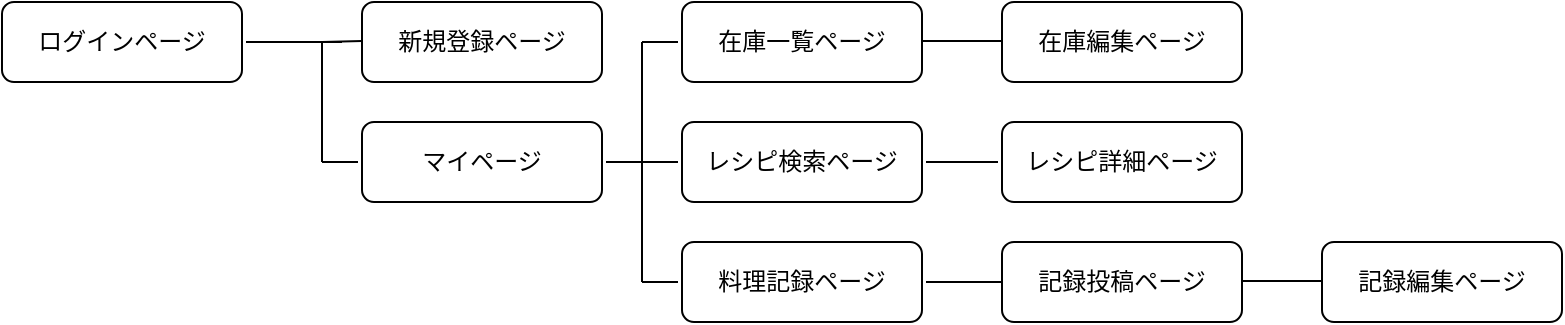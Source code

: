 <mxfile>
    <diagram id="ePQVBLWQ8LGnTlo-ev_k" name="ページ1">
        <mxGraphModel dx="640" dy="547" grid="1" gridSize="10" guides="1" tooltips="1" connect="1" arrows="1" fold="1" page="1" pageScale="1" pageWidth="827" pageHeight="1169" math="0" shadow="0">
            <root>
                <mxCell id="0"/>
                <mxCell id="1" parent="0"/>
                <mxCell id="3" value="ログインページ" style="whiteSpace=wrap;html=1;align=center;perimeterSpacing=2;rounded=1;" parent="1" vertex="1">
                    <mxGeometry x="20" y="100" width="120" height="40" as="geometry"/>
                </mxCell>
                <mxCell id="4" value="新規登録ページ" style="whiteSpace=wrap;html=1;align=center;perimeterSpacing=2;rounded=1;" parent="1" vertex="1">
                    <mxGeometry x="200" y="100" width="120" height="40" as="geometry"/>
                </mxCell>
                <mxCell id="5" value="マイページ" style="whiteSpace=wrap;html=1;align=center;perimeterSpacing=2;rounded=1;" parent="1" vertex="1">
                    <mxGeometry x="200" y="160" width="120" height="40" as="geometry"/>
                </mxCell>
                <mxCell id="6" value="在庫一覧ページ" style="whiteSpace=wrap;html=1;align=center;perimeterSpacing=2;rounded=1;" parent="1" vertex="1">
                    <mxGeometry x="360" y="100" width="120" height="40" as="geometry"/>
                </mxCell>
                <mxCell id="7" value="レシピ検索ページ" style="whiteSpace=wrap;html=1;align=center;perimeterSpacing=2;rounded=1;" parent="1" vertex="1">
                    <mxGeometry x="360" y="160" width="120" height="40" as="geometry"/>
                </mxCell>
                <mxCell id="8" value="料理記録ページ" style="whiteSpace=wrap;html=1;align=center;perimeterSpacing=2;rounded=1;" parent="1" vertex="1">
                    <mxGeometry x="360" y="220" width="120" height="40" as="geometry"/>
                </mxCell>
                <mxCell id="10" value="在庫編集ページ" style="whiteSpace=wrap;html=1;align=center;perimeterSpacing=2;rounded=1;" parent="1" vertex="1">
                    <mxGeometry x="520" y="100" width="120" height="40" as="geometry"/>
                </mxCell>
                <mxCell id="11" value="レシピ詳細ページ" style="whiteSpace=wrap;html=1;align=center;perimeterSpacing=2;rounded=1;" parent="1" vertex="1">
                    <mxGeometry x="520" y="160" width="120" height="40" as="geometry"/>
                </mxCell>
                <mxCell id="12" value="記録投稿ページ" style="whiteSpace=wrap;html=1;align=center;perimeterSpacing=2;rounded=1;" parent="1" vertex="1">
                    <mxGeometry x="520" y="220" width="120" height="40" as="geometry"/>
                </mxCell>
                <mxCell id="13" value="記録編集ページ" style="whiteSpace=wrap;html=1;align=center;perimeterSpacing=2;rounded=1;" parent="1" vertex="1">
                    <mxGeometry x="680" y="220" width="120" height="40" as="geometry"/>
                </mxCell>
                <mxCell id="18" value="" style="endArrow=none;html=1;rounded=0;" parent="1" edge="1">
                    <mxGeometry relative="1" as="geometry">
                        <mxPoint x="480" y="119.5" as="sourcePoint"/>
                        <mxPoint x="520" y="119.5" as="targetPoint"/>
                    </mxGeometry>
                </mxCell>
                <mxCell id="21" value="" style="endArrow=none;html=1;rounded=0;" parent="1" edge="1">
                    <mxGeometry relative="1" as="geometry">
                        <mxPoint x="640" y="239.5" as="sourcePoint"/>
                        <mxPoint x="680" y="239.5" as="targetPoint"/>
                    </mxGeometry>
                </mxCell>
                <mxCell id="25" value="" style="endArrow=none;html=1;rounded=0;entryX=1;entryY=0.5;entryDx=0;entryDy=0;" parent="1" target="8" edge="1">
                    <mxGeometry relative="1" as="geometry">
                        <mxPoint x="520" y="240" as="sourcePoint"/>
                        <mxPoint x="690" y="249.5" as="targetPoint"/>
                    </mxGeometry>
                </mxCell>
                <mxCell id="28" value="" style="endArrow=none;html=1;rounded=0;exitX=1;exitY=0.5;exitDx=0;exitDy=0;entryX=0;entryY=0.5;entryDx=0;entryDy=0;" parent="1" source="7" target="11" edge="1">
                    <mxGeometry relative="1" as="geometry">
                        <mxPoint x="490" y="129.5" as="sourcePoint"/>
                        <mxPoint x="530" y="129.5" as="targetPoint"/>
                        <Array as="points">
                            <mxPoint x="500" y="180"/>
                        </Array>
                    </mxGeometry>
                </mxCell>
                <mxCell id="29" value="" style="endArrow=none;html=1;rounded=0;entryX=1;entryY=0.5;entryDx=0;entryDy=0;" parent="1" target="3" edge="1">
                    <mxGeometry relative="1" as="geometry">
                        <mxPoint x="190" y="120" as="sourcePoint"/>
                        <mxPoint x="530" y="369.5" as="targetPoint"/>
                        <Array as="points"/>
                    </mxGeometry>
                </mxCell>
                <mxCell id="32" value="" style="endArrow=none;html=1;rounded=0;" parent="1" edge="1">
                    <mxGeometry relative="1" as="geometry">
                        <mxPoint x="180" y="120" as="sourcePoint"/>
                        <mxPoint x="200" y="119.5" as="targetPoint"/>
                    </mxGeometry>
                </mxCell>
                <mxCell id="33" value="" style="endArrow=none;html=1;rounded=0;entryX=0;entryY=0.5;entryDx=0;entryDy=0;" parent="1" target="5" edge="1">
                    <mxGeometry relative="1" as="geometry">
                        <mxPoint x="180" y="180" as="sourcePoint"/>
                        <mxPoint x="210" y="129.5" as="targetPoint"/>
                    </mxGeometry>
                </mxCell>
                <mxCell id="34" value="" style="endArrow=none;html=1;rounded=0;entryX=0;entryY=0.5;entryDx=0;entryDy=0;" parent="1" target="6" edge="1">
                    <mxGeometry relative="1" as="geometry">
                        <mxPoint x="340" y="120" as="sourcePoint"/>
                        <mxPoint x="210" y="129.5" as="targetPoint"/>
                    </mxGeometry>
                </mxCell>
                <mxCell id="35" value="" style="endArrow=none;html=1;rounded=0;entryX=0;entryY=0.5;entryDx=0;entryDy=0;exitX=1;exitY=0.5;exitDx=0;exitDy=0;" parent="1" source="5" target="7" edge="1">
                    <mxGeometry relative="1" as="geometry">
                        <mxPoint x="180" y="300" as="sourcePoint"/>
                        <mxPoint x="210" y="129.5" as="targetPoint"/>
                    </mxGeometry>
                </mxCell>
                <mxCell id="36" value="" style="endArrow=none;html=1;rounded=0;exitX=0;exitY=0.5;exitDx=0;exitDy=0;" parent="1" source="8" edge="1">
                    <mxGeometry relative="1" as="geometry">
                        <mxPoint x="530" y="250" as="sourcePoint"/>
                        <mxPoint x="340" y="240" as="targetPoint"/>
                        <Array as="points"/>
                    </mxGeometry>
                </mxCell>
                <mxCell id="37" value="" style="endArrow=none;html=1;rounded=0;" parent="1" edge="1">
                    <mxGeometry relative="1" as="geometry">
                        <mxPoint x="180" y="120" as="sourcePoint"/>
                        <mxPoint x="180" y="180" as="targetPoint"/>
                    </mxGeometry>
                </mxCell>
                <mxCell id="39" value="" style="endArrow=none;html=1;rounded=0;" parent="1" edge="1">
                    <mxGeometry relative="1" as="geometry">
                        <mxPoint x="340" y="120" as="sourcePoint"/>
                        <mxPoint x="340" y="240" as="targetPoint"/>
                    </mxGeometry>
                </mxCell>
            </root>
        </mxGraphModel>
    </diagram>
</mxfile>
